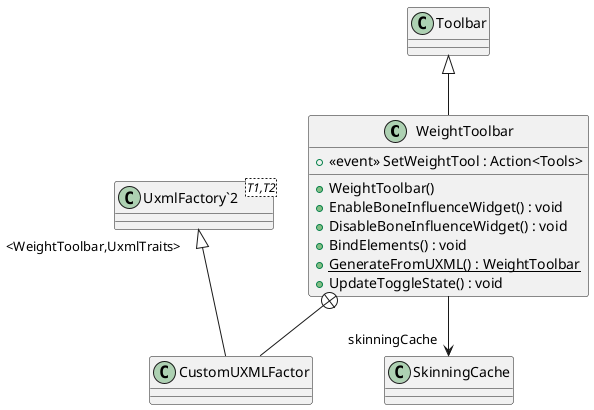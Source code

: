@startuml
class WeightToolbar {
    +  <<event>> SetWeightTool : Action<Tools> 
    + WeightToolbar()
    + EnableBoneInfluenceWidget() : void
    + DisableBoneInfluenceWidget() : void
    + BindElements() : void
    + {static} GenerateFromUXML() : WeightToolbar
    + UpdateToggleState() : void
}
class CustomUXMLFactor {
}
class "UxmlFactory`2"<T1,T2> {
}
Toolbar <|-- WeightToolbar
WeightToolbar --> "skinningCache" SkinningCache
WeightToolbar +-- CustomUXMLFactor
"UxmlFactory`2" "<WeightToolbar,UxmlTraits>" <|-- CustomUXMLFactor
@enduml
